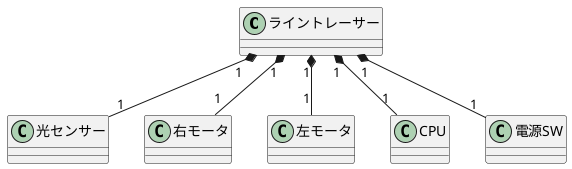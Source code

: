 @startuml 演習6-5-1
class ライントレーサー{}
class 光センサー{}
class 右モータ{}
class 左モータ{}
class CPU{}
class 電源SW{}

ライントレーサー "1"*--"1" 光センサー
ライントレーサー "1"*--"1" 右モータ
ライントレーサー "1"*--"1" 左モータ
ライントレーサー "1"*--"1" CPU
ライントレーサー "1"*--"1" 電源SW
@enduml